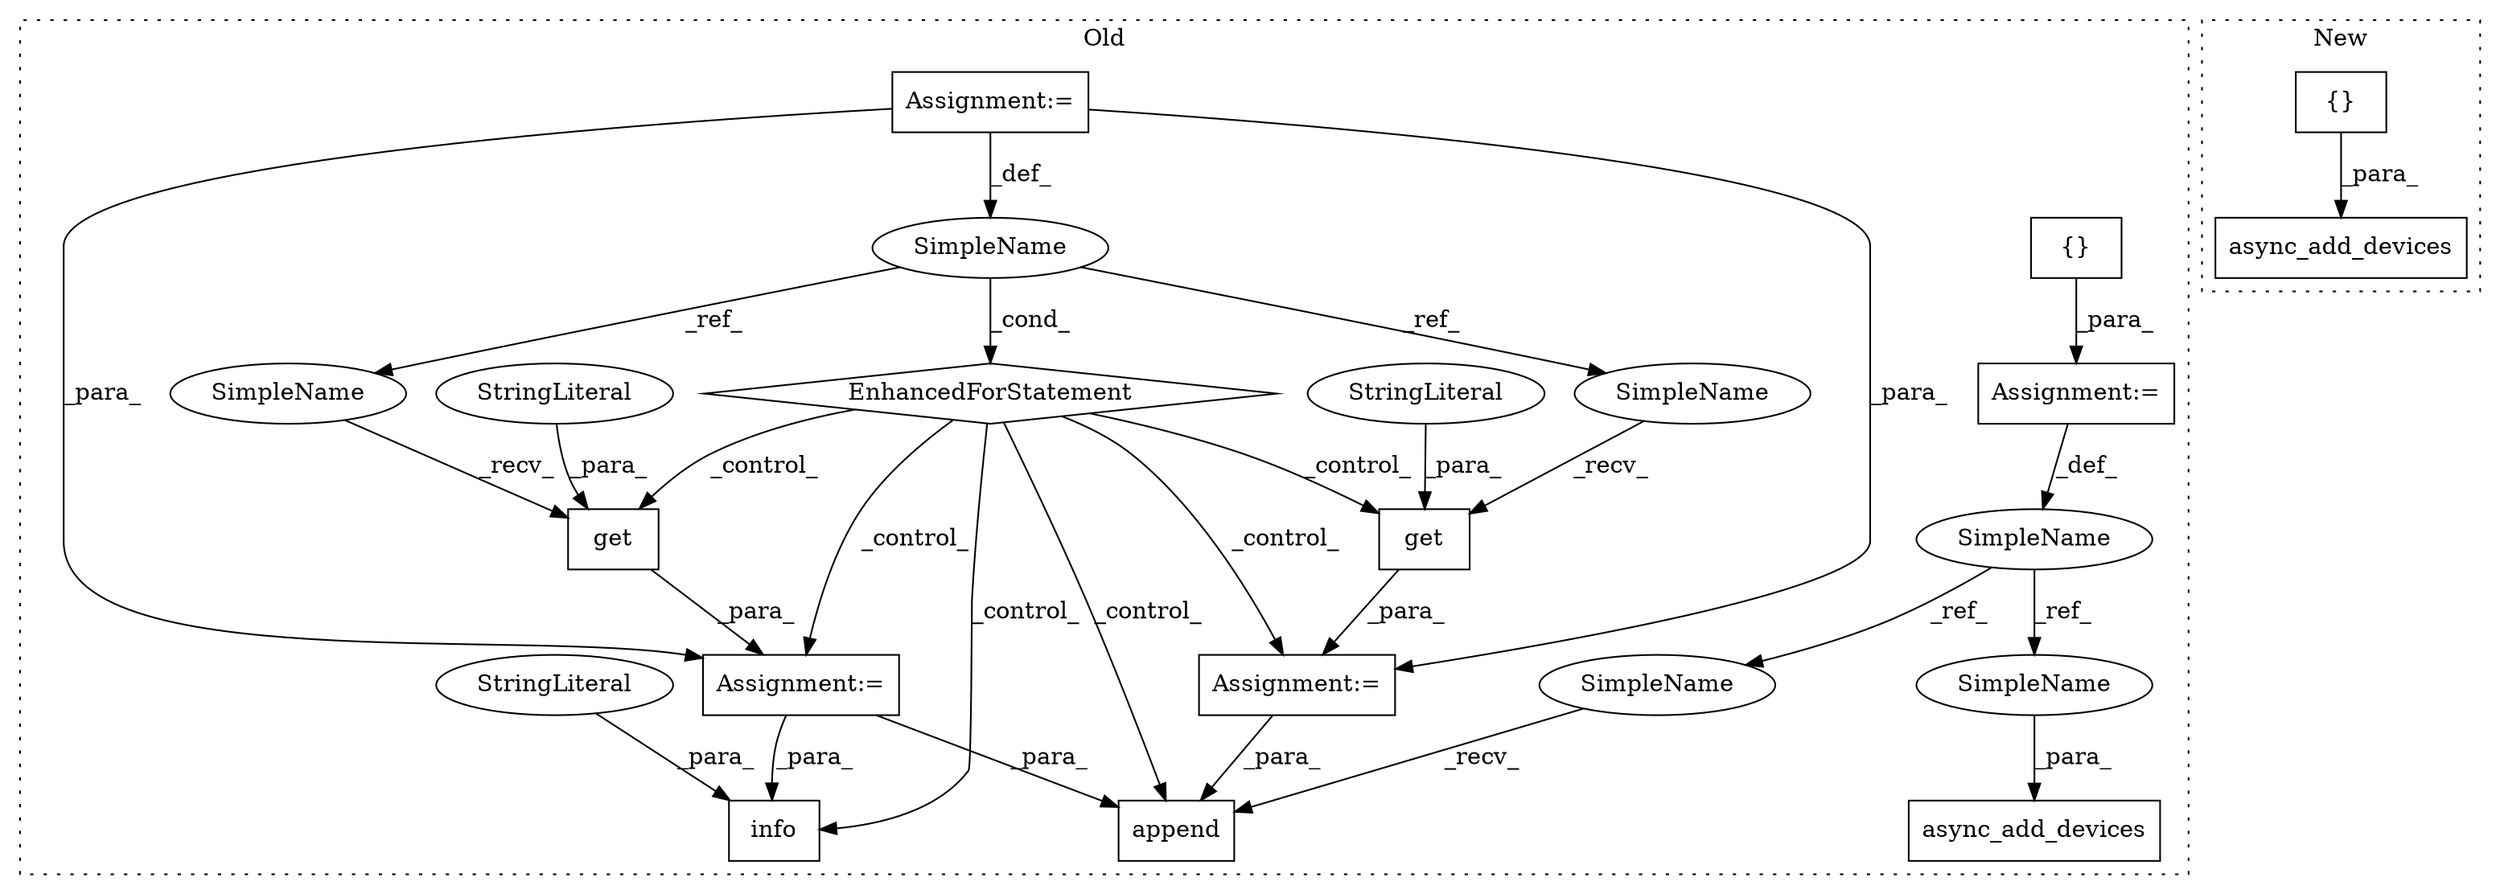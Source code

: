 digraph G {
subgraph cluster0 {
1 [label="async_add_devices" a="32" s="1038,1067" l="18,1" shape="box"];
3 [label="{}" a="4" s="711" l="2" shape="box"];
5 [label="SimpleName" a="42" s="665" l="11" shape="ellipse"];
6 [label="append" a="32" s="967,1025" l="7,1" shape="box"];
7 [label="SimpleName" a="42" s="776" l="6" shape="ellipse"];
8 [label="EnhancedForStatement" a="70" s="719,799" l="53,2" shape="diamond"];
9 [label="get" a="32" s="821,834" l="4,1" shape="box"];
10 [label="StringLiteral" a="45" s="825" l="9" shape="ellipse"];
11 [label="get" a="32" s="858,875" l="4,1" shape="box"];
12 [label="StringLiteral" a="45" s="862" l="13" shape="ellipse"];
13 [label="Assignment:=" a="7" s="719,799" l="53,2" shape="box"];
14 [label="Assignment:=" a="7" s="676" l="1" shape="box"];
15 [label="Assignment:=" a="7" s="813" l="1" shape="box"];
16 [label="Assignment:=" a="7" s="850" l="1" shape="box"];
17 [label="info" a="32" s="892,946" l="5,1" shape="box"];
18 [label="StringLiteral" a="45" s="897" l="44" shape="ellipse"];
19 [label="SimpleName" a="42" s="814" l="6" shape="ellipse"];
20 [label="SimpleName" a="42" s="851" l="6" shape="ellipse"];
21 [label="SimpleName" a="42" s="1056" l="11" shape="ellipse"];
22 [label="SimpleName" a="42" s="955" l="11" shape="ellipse"];
label = "Old";
style="dotted";
}
subgraph cluster1 {
2 [label="async_add_devices" a="32" s="1063,1102" l="18,1" shape="box"];
4 [label="{}" a="4" s="1090,1101" l="1,1" shape="box"];
label = "New";
style="dotted";
}
3 -> 14 [label="_para_"];
4 -> 2 [label="_para_"];
5 -> 21 [label="_ref_"];
5 -> 22 [label="_ref_"];
7 -> 8 [label="_cond_"];
7 -> 20 [label="_ref_"];
7 -> 19 [label="_ref_"];
8 -> 11 [label="_control_"];
8 -> 16 [label="_control_"];
8 -> 6 [label="_control_"];
8 -> 17 [label="_control_"];
8 -> 9 [label="_control_"];
8 -> 15 [label="_control_"];
9 -> 15 [label="_para_"];
10 -> 9 [label="_para_"];
11 -> 16 [label="_para_"];
12 -> 11 [label="_para_"];
13 -> 15 [label="_para_"];
13 -> 7 [label="_def_"];
13 -> 16 [label="_para_"];
14 -> 5 [label="_def_"];
15 -> 6 [label="_para_"];
15 -> 17 [label="_para_"];
16 -> 6 [label="_para_"];
18 -> 17 [label="_para_"];
19 -> 9 [label="_recv_"];
20 -> 11 [label="_recv_"];
21 -> 1 [label="_para_"];
22 -> 6 [label="_recv_"];
}